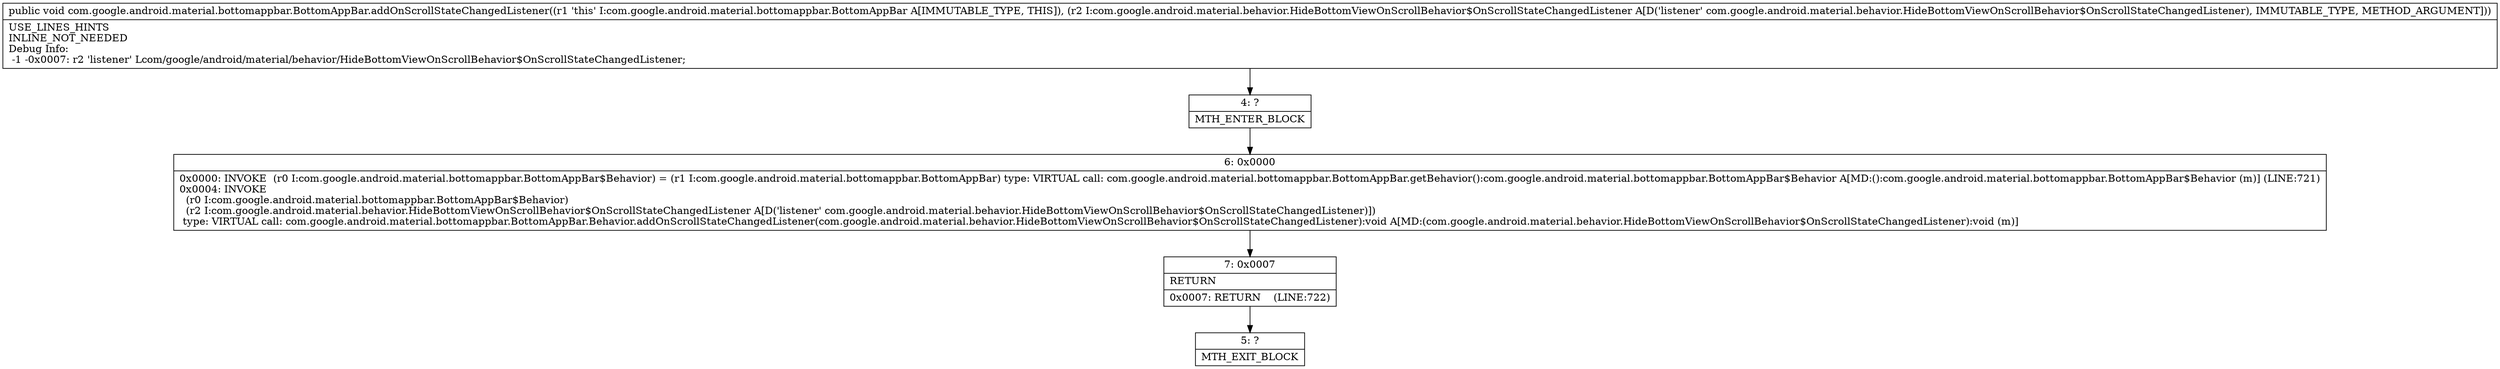 digraph "CFG forcom.google.android.material.bottomappbar.BottomAppBar.addOnScrollStateChangedListener(Lcom\/google\/android\/material\/behavior\/HideBottomViewOnScrollBehavior$OnScrollStateChangedListener;)V" {
Node_4 [shape=record,label="{4\:\ ?|MTH_ENTER_BLOCK\l}"];
Node_6 [shape=record,label="{6\:\ 0x0000|0x0000: INVOKE  (r0 I:com.google.android.material.bottomappbar.BottomAppBar$Behavior) = (r1 I:com.google.android.material.bottomappbar.BottomAppBar) type: VIRTUAL call: com.google.android.material.bottomappbar.BottomAppBar.getBehavior():com.google.android.material.bottomappbar.BottomAppBar$Behavior A[MD:():com.google.android.material.bottomappbar.BottomAppBar$Behavior (m)] (LINE:721)\l0x0004: INVOKE  \l  (r0 I:com.google.android.material.bottomappbar.BottomAppBar$Behavior)\l  (r2 I:com.google.android.material.behavior.HideBottomViewOnScrollBehavior$OnScrollStateChangedListener A[D('listener' com.google.android.material.behavior.HideBottomViewOnScrollBehavior$OnScrollStateChangedListener)])\l type: VIRTUAL call: com.google.android.material.bottomappbar.BottomAppBar.Behavior.addOnScrollStateChangedListener(com.google.android.material.behavior.HideBottomViewOnScrollBehavior$OnScrollStateChangedListener):void A[MD:(com.google.android.material.behavior.HideBottomViewOnScrollBehavior$OnScrollStateChangedListener):void (m)]\l}"];
Node_7 [shape=record,label="{7\:\ 0x0007|RETURN\l|0x0007: RETURN    (LINE:722)\l}"];
Node_5 [shape=record,label="{5\:\ ?|MTH_EXIT_BLOCK\l}"];
MethodNode[shape=record,label="{public void com.google.android.material.bottomappbar.BottomAppBar.addOnScrollStateChangedListener((r1 'this' I:com.google.android.material.bottomappbar.BottomAppBar A[IMMUTABLE_TYPE, THIS]), (r2 I:com.google.android.material.behavior.HideBottomViewOnScrollBehavior$OnScrollStateChangedListener A[D('listener' com.google.android.material.behavior.HideBottomViewOnScrollBehavior$OnScrollStateChangedListener), IMMUTABLE_TYPE, METHOD_ARGUMENT]))  | USE_LINES_HINTS\lINLINE_NOT_NEEDED\lDebug Info:\l  \-1 \-0x0007: r2 'listener' Lcom\/google\/android\/material\/behavior\/HideBottomViewOnScrollBehavior$OnScrollStateChangedListener;\l}"];
MethodNode -> Node_4;Node_4 -> Node_6;
Node_6 -> Node_7;
Node_7 -> Node_5;
}

